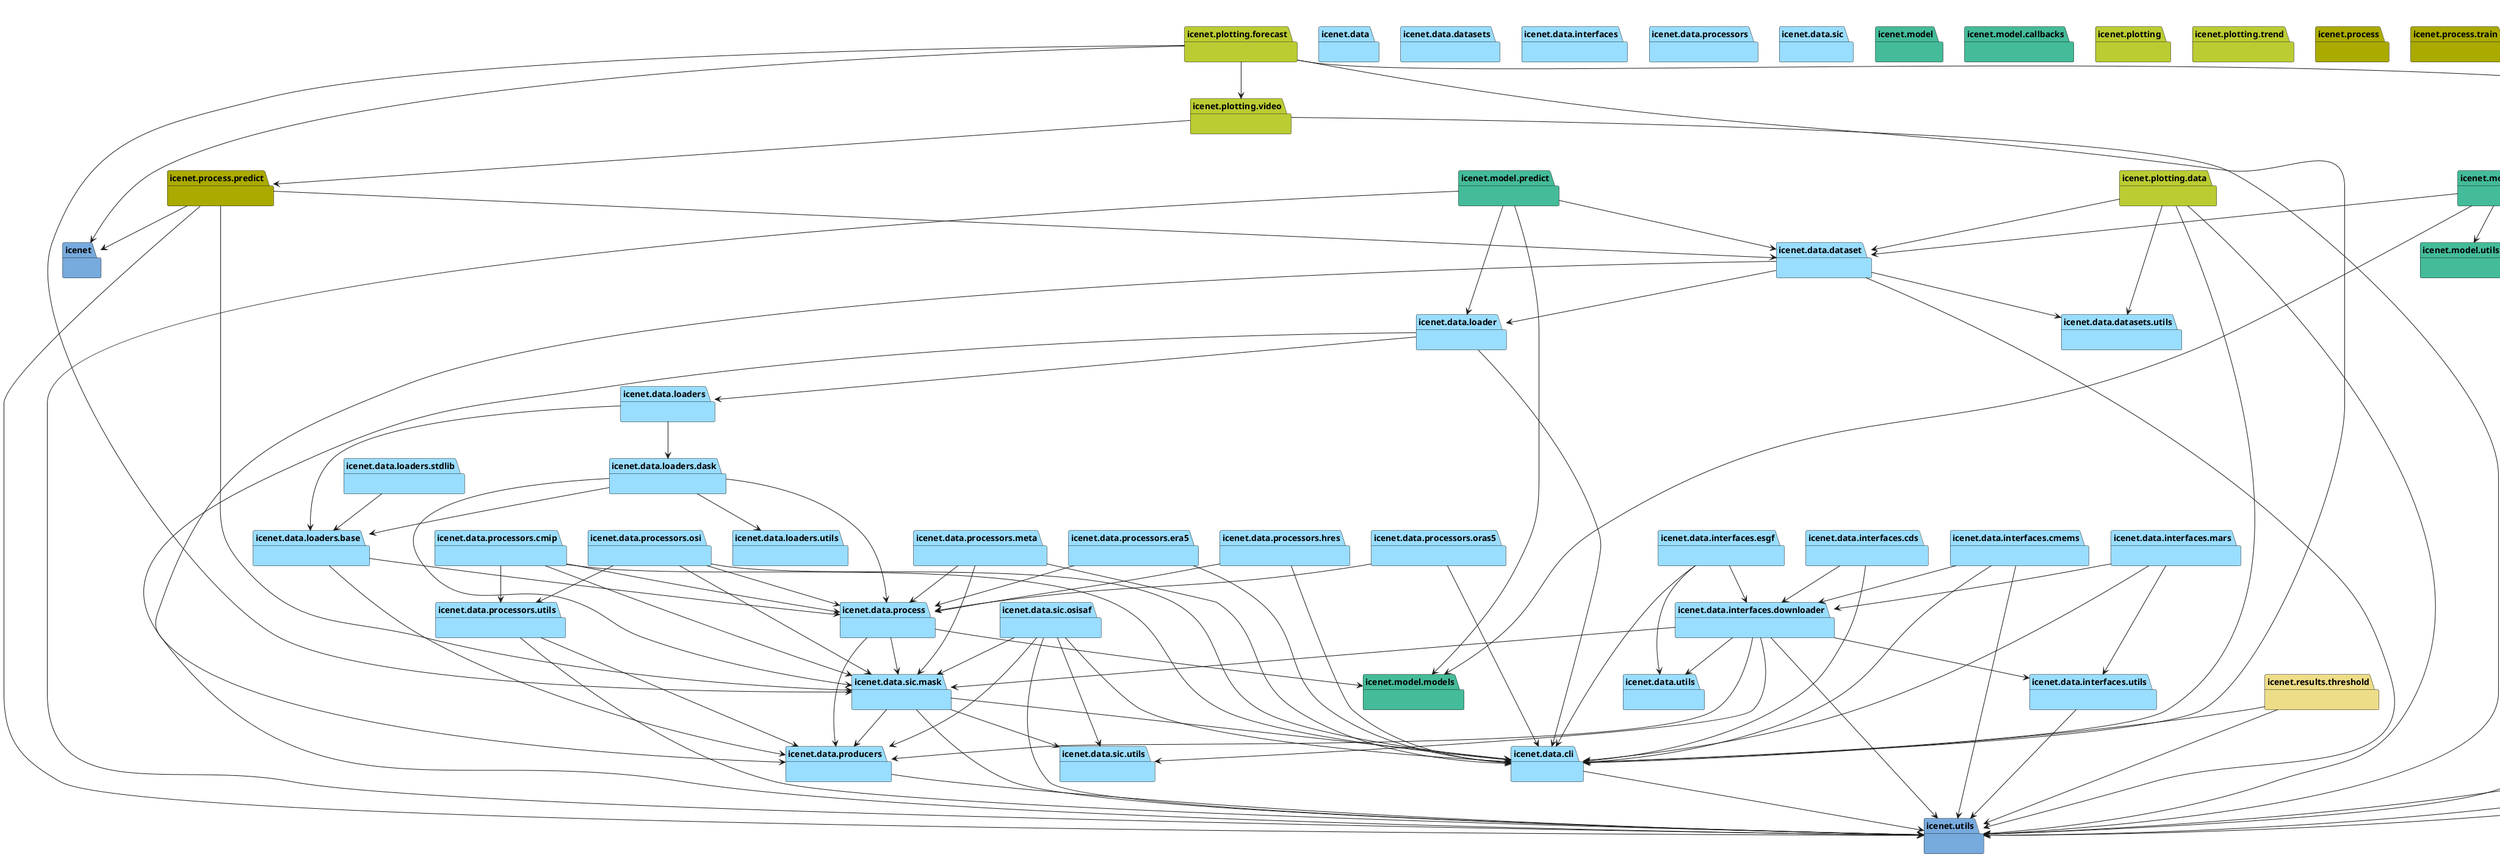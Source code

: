 @startuml packages_icenet
set namespaceSeparator none
package "icenet" as icenet #77AADD {
}
package "icenet.data" as icenet.data #99DDFF {
}
package "icenet.data.cli" as icenet.data.cli #99DDFF {
}
package "icenet.data.dataset" as icenet.data.dataset #99DDFF {
}
package "icenet.data.datasets" as icenet.data.datasets #99DDFF {
}
package "icenet.data.datasets.utils" as icenet.data.datasets.utils #99DDFF {
}
package "icenet.data.interfaces" as icenet.data.interfaces #99DDFF {
}
package "icenet.data.interfaces.cds" as icenet.data.interfaces.cds #99DDFF {
}
package "icenet.data.interfaces.cmems" as icenet.data.interfaces.cmems #99DDFF {
}
package "icenet.data.interfaces.downloader" as icenet.data.interfaces.downloader #99DDFF {
}
package "icenet.data.interfaces.esgf" as icenet.data.interfaces.esgf #99DDFF {
}
package "icenet.data.interfaces.mars" as icenet.data.interfaces.mars #99DDFF {
}
package "icenet.data.interfaces.utils" as icenet.data.interfaces.utils #99DDFF {
}
package "icenet.data.loader" as icenet.data.loader #99DDFF {
}
package "icenet.data.loaders" as icenet.data.loaders #99DDFF {
}
package "icenet.data.loaders.base" as icenet.data.loaders.base #99DDFF {
}
package "icenet.data.loaders.dask" as icenet.data.loaders.dask #99DDFF {
}
package "icenet.data.loaders.stdlib" as icenet.data.loaders.stdlib #99DDFF {
}
package "icenet.data.loaders.utils" as icenet.data.loaders.utils #99DDFF {
}
package "icenet.data.process" as icenet.data.process #99DDFF {
}
package "icenet.data.processors" as icenet.data.processors #99DDFF {
}
package "icenet.data.processors.cmip" as icenet.data.processors.cmip #99DDFF {
}
package "icenet.data.processors.era5" as icenet.data.processors.era5 #99DDFF {
}
package "icenet.data.processors.hres" as icenet.data.processors.hres #99DDFF {
}
package "icenet.data.processors.meta" as icenet.data.processors.meta #99DDFF {
}
package "icenet.data.processors.oras5" as icenet.data.processors.oras5 #99DDFF {
}
package "icenet.data.processors.osi" as icenet.data.processors.osi #99DDFF {
}
package "icenet.data.processors.utils" as icenet.data.processors.utils #99DDFF {
}
package "icenet.data.producers" as icenet.data.producers #99DDFF {
}
package "icenet.data.sic" as icenet.data.sic #99DDFF {
}
package "icenet.data.sic.mask" as icenet.data.sic.mask #99DDFF {
}
package "icenet.data.sic.osisaf" as icenet.data.sic.osisaf #99DDFF {
}
package "icenet.data.sic.utils" as icenet.data.sic.utils #99DDFF {
}
package "icenet.data.utils" as icenet.data.utils #99DDFF {
}
package "icenet.model" as icenet.model #44BB99 {
}
package "icenet.model.callbacks" as icenet.model.callbacks #44BB99 {
}
package "icenet.model.losses" as icenet.model.losses #44BB99 {
}
package "icenet.model.metrics" as icenet.model.metrics #44BB99 {
}
package "icenet.model.models" as icenet.model.models #44BB99 {
}
package "icenet.model.predict" as icenet.model.predict #44BB99 {
}
package "icenet.model.train" as icenet.model.train #44BB99 {
}
package "icenet.model.utils" as icenet.model.utils #44BB99 {
}
package "icenet.plotting" as icenet.plotting #BBCC33 {
}
package "icenet.plotting.data" as icenet.plotting.data #BBCC33 {
}
package "icenet.plotting.forecast" as icenet.plotting.forecast #BBCC33 {
}
package "icenet.plotting.trend" as icenet.plotting.trend #BBCC33 {
}
package "icenet.plotting.utils" as icenet.plotting.utils #BBCC33 {
}
package "icenet.plotting.video" as icenet.plotting.video #BBCC33 {
}
package "icenet.process" as icenet.process #AAAA00 {
}
package "icenet.process.azure" as icenet.process.azure #AAAA00 {
}
package "icenet.process.forecasts" as icenet.process.forecasts #AAAA00 {
}
package "icenet.process.local" as icenet.process.local #AAAA00 {
}
package "icenet.process.predict" as icenet.process.predict #AAAA00 {
}
package "icenet.process.train" as icenet.process.train #AAAA00 {
}
package "icenet.process.utils" as icenet.process.utils #AAAA00 {
}
package "icenet.results" as icenet.results #EEDD88 {
}
package "icenet.results.metrics" as icenet.results.metrics #EEDD88 {
}
package "icenet.results.threshold" as icenet.results.threshold #EEDD88 {
}
package "icenet.tests" as icenet.tests #EE8866 {
}
package "icenet.tests.test_entry_points" as icenet.tests.test_entry_points #EE8866 {
}
package "icenet.tests.test_mod" as icenet.tests.test_mod #EE8866 {
}
package "icenet.utils" as icenet.utils #77AADD {
}
icenet.data.cli --> icenet.utils
icenet.data.dataset --> icenet.data.datasets.utils
icenet.data.dataset --> icenet.data.loader
icenet.data.dataset --> icenet.data.producers
icenet.data.dataset --> icenet.utils
icenet.data.interfaces.cds --> icenet.data.cli
icenet.data.interfaces.cds --> icenet.data.interfaces.downloader
icenet.data.interfaces.cmems --> icenet.data.cli
icenet.data.interfaces.cmems --> icenet.data.interfaces.downloader
icenet.data.interfaces.cmems --> icenet.utils
icenet.data.interfaces.downloader --> icenet.data.interfaces.utils
icenet.data.interfaces.downloader --> icenet.data.producers
icenet.data.interfaces.downloader --> icenet.data.sic.mask
icenet.data.interfaces.downloader --> icenet.data.sic.utils
icenet.data.interfaces.downloader --> icenet.data.utils
icenet.data.interfaces.downloader --> icenet.utils
icenet.data.interfaces.esgf --> icenet.data.cli
icenet.data.interfaces.esgf --> icenet.data.interfaces.downloader
icenet.data.interfaces.esgf --> icenet.data.utils
icenet.data.interfaces.mars --> icenet.data.cli
icenet.data.interfaces.mars --> icenet.data.interfaces.downloader
icenet.data.interfaces.mars --> icenet.data.interfaces.utils
icenet.data.interfaces.utils --> icenet.utils
icenet.data.loader --> icenet.data.cli
icenet.data.loader --> icenet.data.loaders
icenet.data.loader --> icenet.utils
icenet.data.loaders --> icenet.data.loaders.base
icenet.data.loaders --> icenet.data.loaders.dask
icenet.data.loaders.base --> icenet.data.process
icenet.data.loaders.base --> icenet.data.producers
icenet.data.loaders.dask --> icenet.data.loaders.base
icenet.data.loaders.dask --> icenet.data.loaders.utils
icenet.data.loaders.dask --> icenet.data.process
icenet.data.loaders.dask --> icenet.data.sic.mask
icenet.data.loaders.stdlib --> icenet.data.loaders.base
icenet.data.process --> icenet.data.producers
icenet.data.process --> icenet.data.sic.mask
icenet.data.process --> icenet.model.models
icenet.data.processors.cmip --> icenet.data.cli
icenet.data.processors.cmip --> icenet.data.process
icenet.data.processors.cmip --> icenet.data.processors.utils
icenet.data.processors.cmip --> icenet.data.sic.mask
icenet.data.processors.era5 --> icenet.data.cli
icenet.data.processors.era5 --> icenet.data.process
icenet.data.processors.hres --> icenet.data.cli
icenet.data.processors.hres --> icenet.data.process
icenet.data.processors.meta --> icenet.data.cli
icenet.data.processors.meta --> icenet.data.process
icenet.data.processors.meta --> icenet.data.sic.mask
icenet.data.processors.oras5 --> icenet.data.cli
icenet.data.processors.oras5 --> icenet.data.process
icenet.data.processors.osi --> icenet.data.cli
icenet.data.processors.osi --> icenet.data.process
icenet.data.processors.osi --> icenet.data.processors.utils
icenet.data.processors.osi --> icenet.data.sic.mask
icenet.data.processors.utils --> icenet.data.producers
icenet.data.processors.utils --> icenet.utils
icenet.data.producers --> icenet.utils
icenet.data.sic.mask --> icenet.data.cli
icenet.data.sic.mask --> icenet.data.producers
icenet.data.sic.mask --> icenet.data.sic.utils
icenet.data.sic.mask --> icenet.utils
icenet.data.sic.osisaf --> icenet.data.cli
icenet.data.sic.osisaf --> icenet.data.producers
icenet.data.sic.osisaf --> icenet.data.sic.mask
icenet.data.sic.osisaf --> icenet.data.sic.utils
icenet.data.sic.osisaf --> icenet.utils
icenet.model.predict --> icenet.data.dataset
icenet.model.predict --> icenet.data.loader
icenet.model.predict --> icenet.model.models
icenet.model.predict --> icenet.utils
icenet.model.train --> icenet.data.dataset
icenet.model.train --> icenet.model.losses
icenet.model.train --> icenet.model.metrics
icenet.model.train --> icenet.model.models
icenet.model.train --> icenet.model.utils
icenet.model.train --> icenet.utils
icenet.plotting.data --> icenet.data.cli
icenet.plotting.data --> icenet.data.dataset
icenet.plotting.data --> icenet.data.datasets.utils
icenet.plotting.data --> icenet.utils
icenet.plotting.forecast --> icenet
icenet.plotting.forecast --> icenet.data.cli
icenet.plotting.forecast --> icenet.data.sic.mask
icenet.plotting.forecast --> icenet.plotting.utils
icenet.plotting.forecast --> icenet.plotting.video
icenet.plotting.video --> icenet.process.predict
icenet.plotting.video --> icenet.utils
icenet.process.azure --> icenet.process.utils
icenet.process.azure --> icenet.utils
icenet.process.forecasts --> icenet.plotting.utils
icenet.process.forecasts --> icenet.process.utils
icenet.process.forecasts --> icenet.utils
icenet.process.local --> icenet.process.utils
icenet.process.local --> icenet.utils
icenet.process.predict --> icenet
icenet.process.predict --> icenet.data.dataset
icenet.process.predict --> icenet.data.sic.mask
icenet.process.predict --> icenet.utils
icenet.results.threshold --> icenet.data.cli
icenet.results.threshold --> icenet.utils
@enduml
